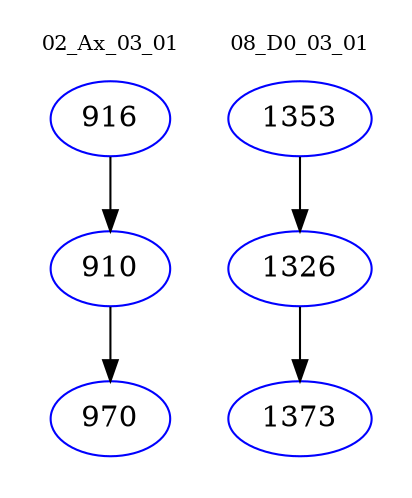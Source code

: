 digraph{
subgraph cluster_0 {
color = white
label = "02_Ax_03_01";
fontsize=10;
T0_916 [label="916", color="blue"]
T0_916 -> T0_910 [color="black"]
T0_910 [label="910", color="blue"]
T0_910 -> T0_970 [color="black"]
T0_970 [label="970", color="blue"]
}
subgraph cluster_1 {
color = white
label = "08_D0_03_01";
fontsize=10;
T1_1353 [label="1353", color="blue"]
T1_1353 -> T1_1326 [color="black"]
T1_1326 [label="1326", color="blue"]
T1_1326 -> T1_1373 [color="black"]
T1_1373 [label="1373", color="blue"]
}
}
